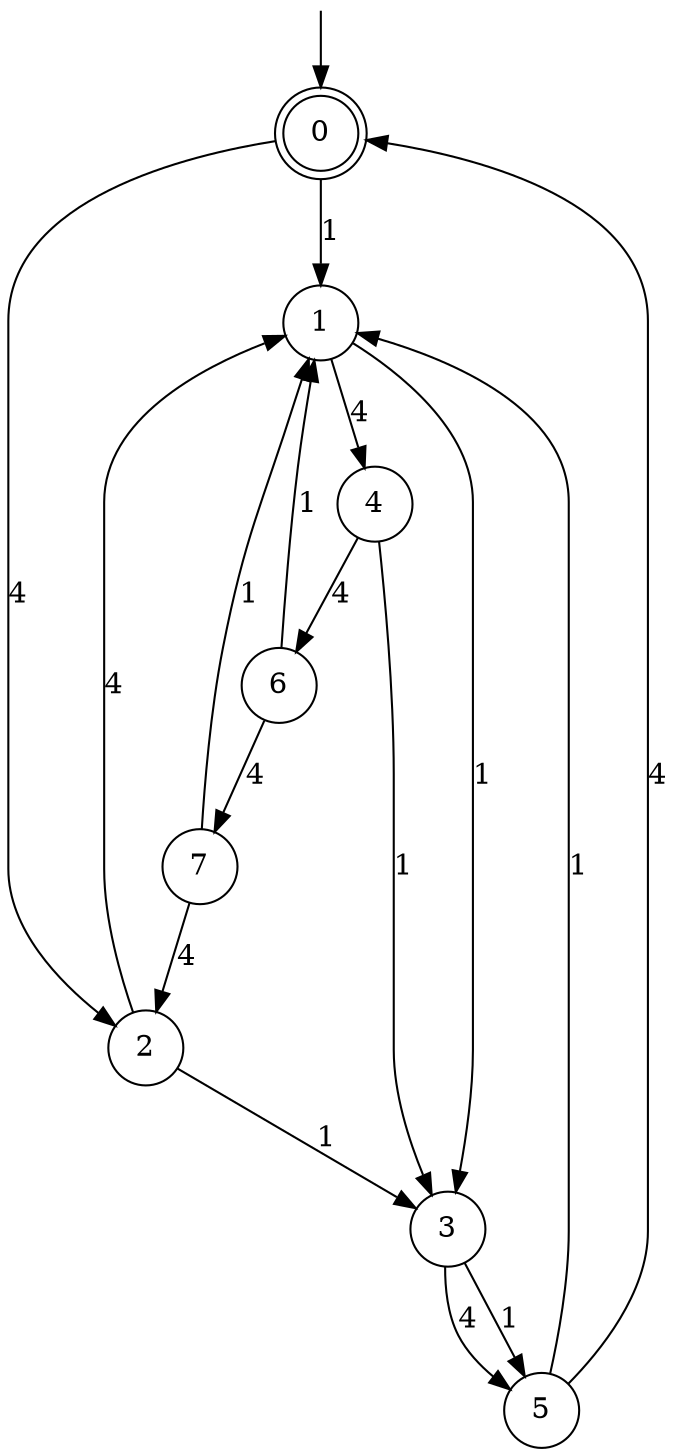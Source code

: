 digraph g {

	s0 [shape="doublecircle" label="0"];
	s1 [shape="circle" label="1"];
	s2 [shape="circle" label="2"];
	s3 [shape="circle" label="3"];
	s4 [shape="circle" label="4"];
	s5 [shape="circle" label="5"];
	s6 [shape="circle" label="6"];
	s7 [shape="circle" label="7"];
	s0 -> s1 [label="1"];
	s0 -> s2 [label="4"];
	s1 -> s3 [label="1"];
	s1 -> s4 [label="4"];
	s2 -> s3 [label="1"];
	s2 -> s1 [label="4"];
	s3 -> s5 [label="1"];
	s3 -> s5 [label="4"];
	s4 -> s3 [label="1"];
	s4 -> s6 [label="4"];
	s5 -> s1 [label="1"];
	s5 -> s0 [label="4"];
	s6 -> s1 [label="1"];
	s6 -> s7 [label="4"];
	s7 -> s1 [label="1"];
	s7 -> s2 [label="4"];

__start0 [label="" shape="none" width="0" height="0"];
__start0 -> s0;

}

